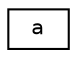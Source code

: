 digraph "Graphical Class Hierarchy"
{
  edge [fontname="Helvetica",fontsize="10",labelfontname="Helvetica",labelfontsize="10"];
  node [fontname="Helvetica",fontsize="10",shape=record];
  rankdir="LR";
  Node0 [label="a",height=0.2,width=0.4,color="black", fillcolor="white", style="filled",URL="$structa.html"];
}
